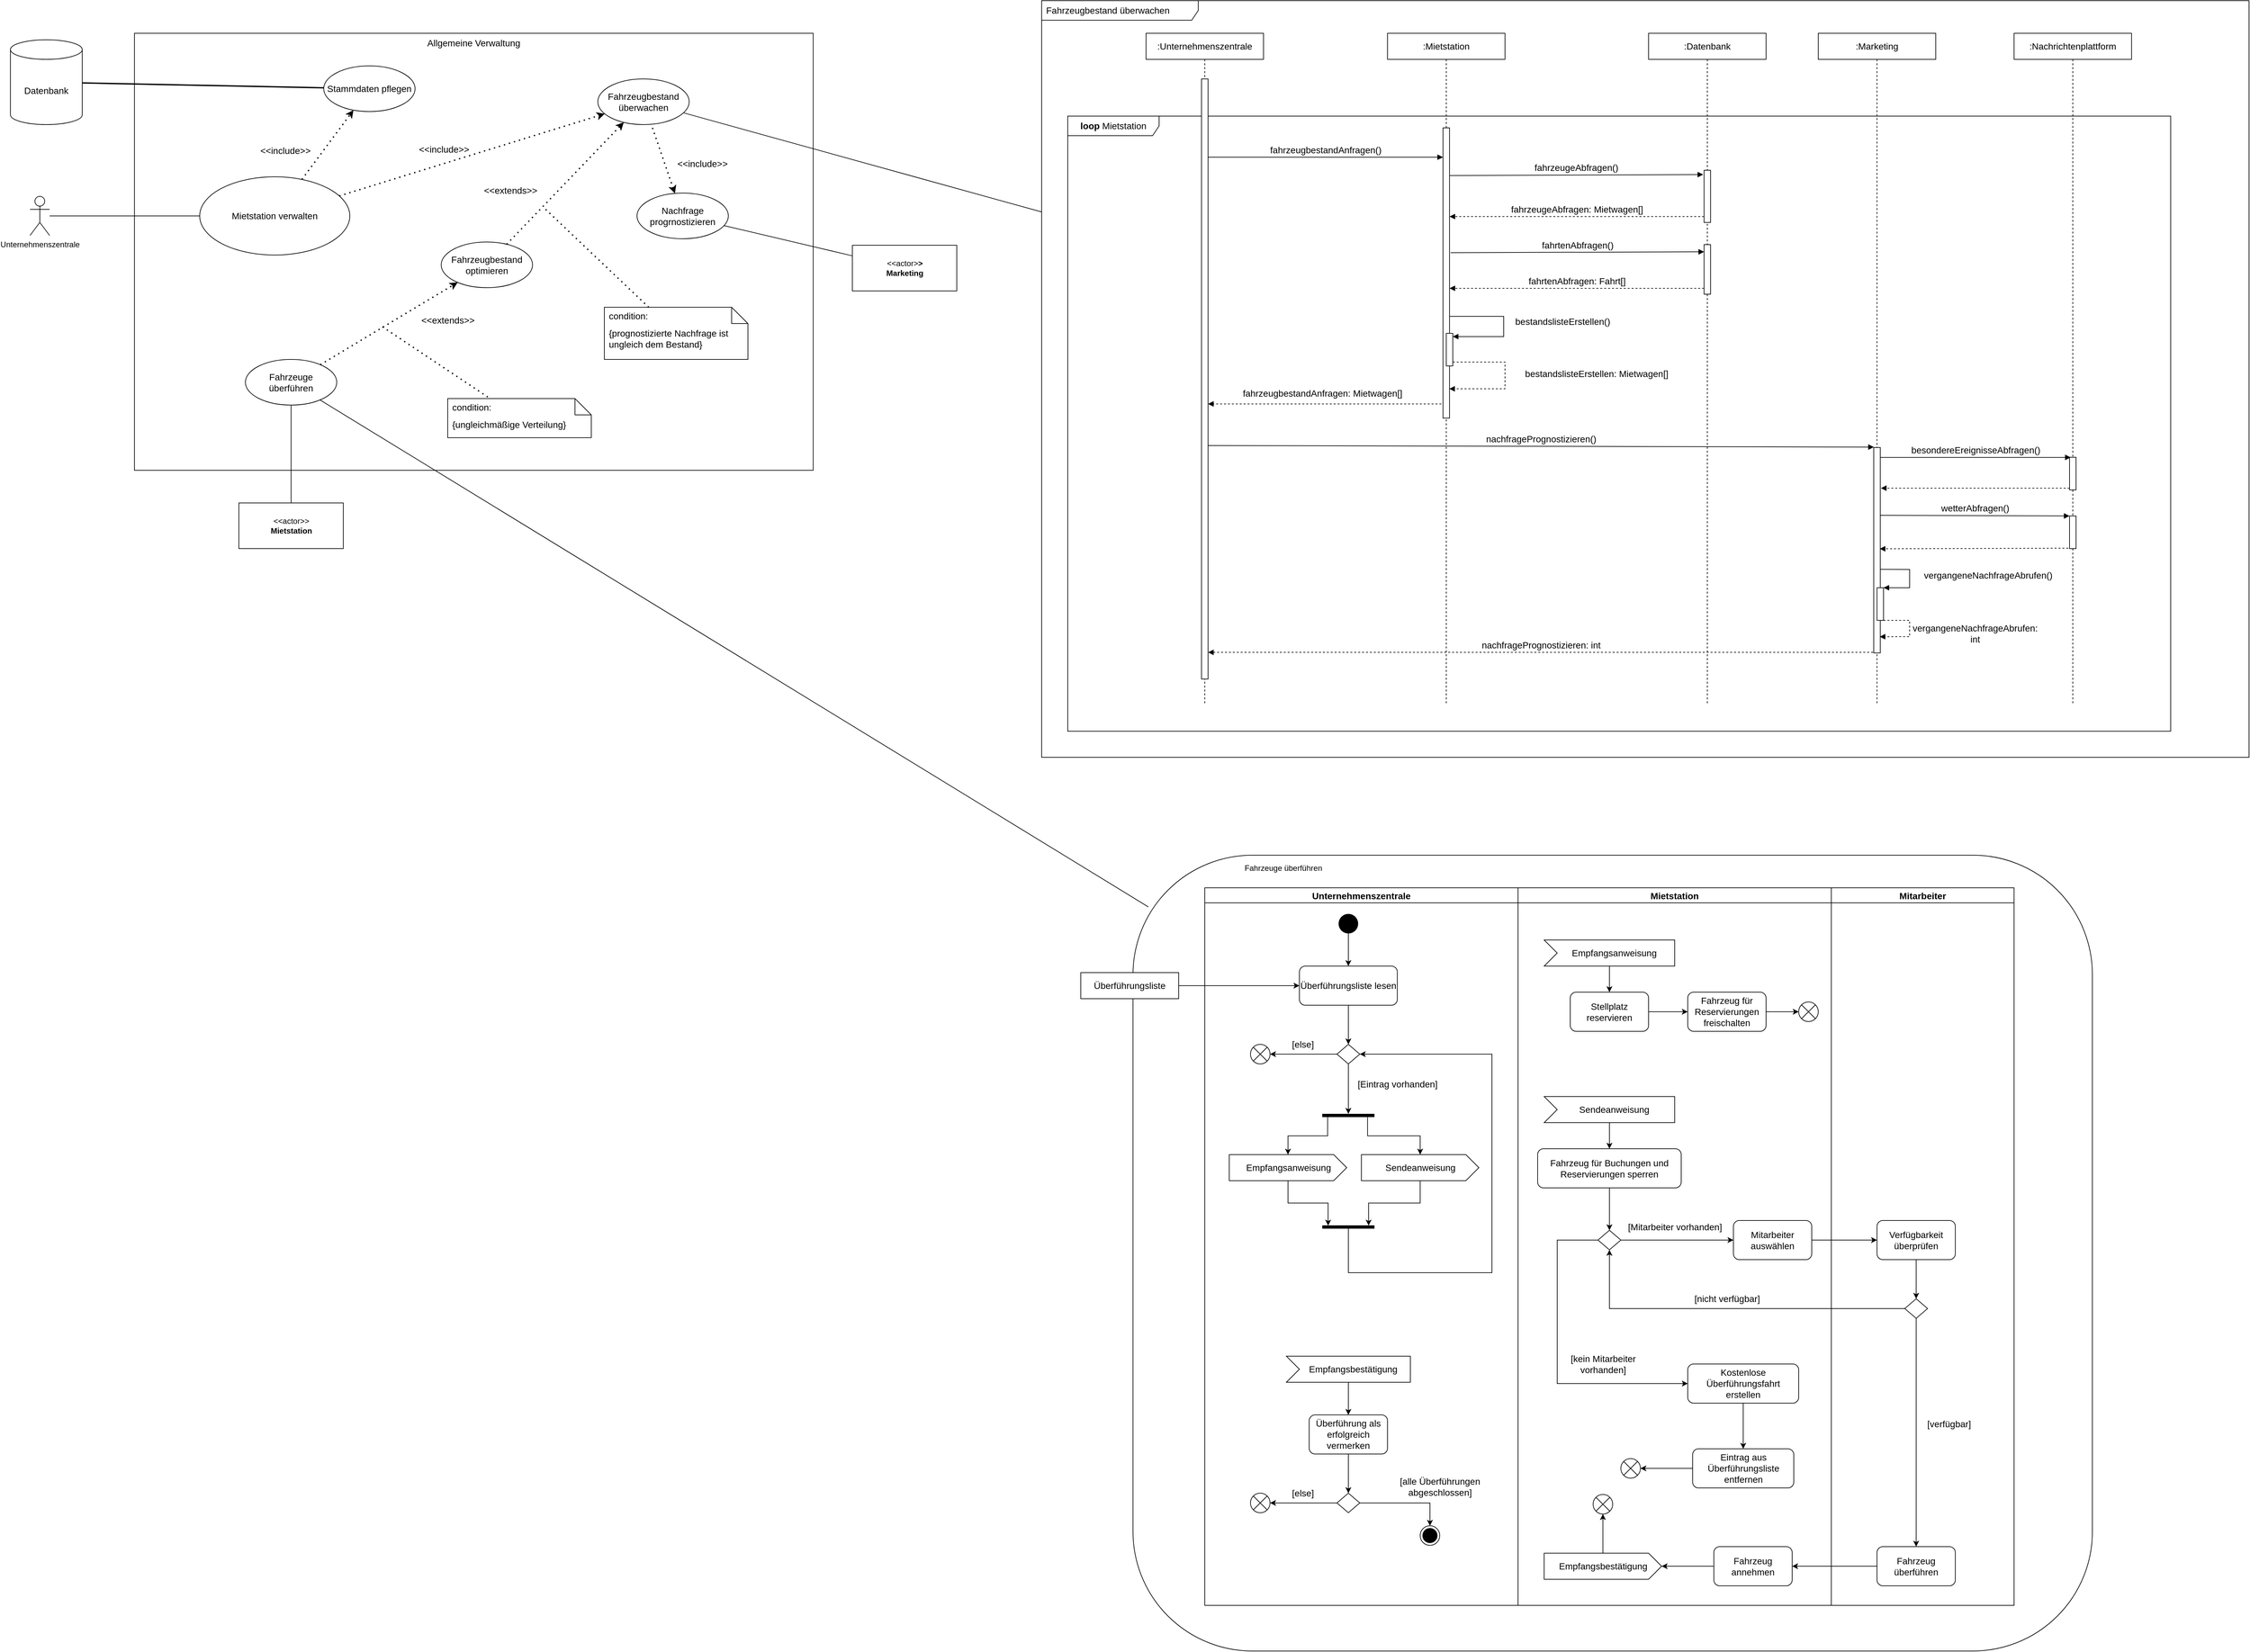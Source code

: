 <mxfile>
    <diagram id="T9YhzOFRz3ybyIc2CFFb" name="Page-1">
        <mxGraphModel dx="6564" dy="3512" grid="1" gridSize="10" guides="1" tooltips="1" connect="1" arrows="1" fold="1" page="1" pageScale="1" pageWidth="3500" pageHeight="2600" math="0" shadow="0">
            <root>
                <mxCell id="0"/>
                <mxCell id="1" parent="0"/>
                <mxCell id="2" value="" style="rounded=1;whiteSpace=wrap;html=1;" parent="1" vertex="1">
                    <mxGeometry x="1770" y="1350" width="1470" height="1220" as="geometry"/>
                </mxCell>
                <mxCell id="yq6vvfXI3uli9TNve_ER-16" value="Fahrzeugbestand überwachen" style="shape=umlFrame;whiteSpace=wrap;html=1;width=240;height=30;boundedLbl=1;verticalAlign=middle;align=left;spacingLeft=5;fontSize=14;" parent="1" vertex="1">
                    <mxGeometry x="1630" y="40" width="1850" height="1160" as="geometry"/>
                </mxCell>
                <mxCell id="yq6vvfXI3uli9TNve_ER-29" value="&lt;b&gt;loop&lt;/b&gt; Mietstation" style="shape=umlFrame;whiteSpace=wrap;html=1;fontSize=14;width=140;height=30;" parent="1" vertex="1">
                    <mxGeometry x="1670" y="217" width="1690" height="943" as="geometry"/>
                </mxCell>
                <mxCell id="vpkyE2I-De3JcrigjXew-1" value="Unternehmenszentrale" style="shape=umlActor;verticalLabelPosition=bottom;verticalAlign=top;html=1;" parent="1" vertex="1">
                    <mxGeometry x="80" y="340" width="30" height="60" as="geometry"/>
                </mxCell>
                <mxCell id="vpkyE2I-De3JcrigjXew-2" value="Allgemeine Verwaltung" style="rounded=0;whiteSpace=wrap;html=1;verticalAlign=top;fontSize=14;" parent="1" vertex="1">
                    <mxGeometry x="240" y="90" width="1040" height="670" as="geometry"/>
                </mxCell>
                <mxCell id="vpkyE2I-De3JcrigjXew-8" value="Stammdaten pflegen" style="ellipse;whiteSpace=wrap;html=1;fontSize=14;" parent="1" vertex="1">
                    <mxGeometry x="530" y="140" width="140" height="70" as="geometry"/>
                </mxCell>
                <mxCell id="vpkyE2I-De3JcrigjXew-9" value="" style="endArrow=none;html=1;rounded=0;fontSize=14;endFill=0;" parent="1" source="vpkyE2I-De3JcrigjXew-1" target="vpkyE2I-De3JcrigjXew-19" edge="1">
                    <mxGeometry width="50" height="50" relative="1" as="geometry">
                        <mxPoint x="680" y="440" as="sourcePoint"/>
                        <mxPoint x="300" y="269.861" as="targetPoint"/>
                    </mxGeometry>
                </mxCell>
                <mxCell id="vpkyE2I-De3JcrigjXew-10" value="Fahrzeugbestand überwachen" style="ellipse;whiteSpace=wrap;html=1;fontSize=14;" parent="1" vertex="1">
                    <mxGeometry x="950" y="160" width="140" height="70" as="geometry"/>
                </mxCell>
                <mxCell id="vpkyE2I-De3JcrigjXew-11" value="Fahrzeugbestand optimieren" style="ellipse;whiteSpace=wrap;html=1;fontSize=14;" parent="1" vertex="1">
                    <mxGeometry x="710" y="410" width="140" height="70" as="geometry"/>
                </mxCell>
                <mxCell id="vpkyE2I-De3JcrigjXew-12" value="Fahrzeuge überführen" style="ellipse;whiteSpace=wrap;html=1;fontSize=14;" parent="1" vertex="1">
                    <mxGeometry x="410" y="590" width="140" height="70" as="geometry"/>
                </mxCell>
                <mxCell id="vpkyE2I-De3JcrigjXew-13" value="&amp;lt;&amp;lt;include&amp;gt;&amp;gt;" style="endArrow=classic;dashed=1;html=1;dashPattern=1 3;strokeWidth=2;rounded=0;fontSize=14;endFill=1;" parent="1" source="vpkyE2I-De3JcrigjXew-19" target="vpkyE2I-De3JcrigjXew-8" edge="1">
                    <mxGeometry x="-0.706" y="48" width="50" height="50" relative="1" as="geometry">
                        <mxPoint x="537.727" y="280" as="sourcePoint"/>
                        <mxPoint x="730" y="440" as="targetPoint"/>
                        <mxPoint x="1" as="offset"/>
                    </mxGeometry>
                </mxCell>
                <mxCell id="vpkyE2I-De3JcrigjXew-14" value="&amp;lt;&amp;lt;include&amp;gt;&amp;gt;" style="endArrow=classic;dashed=1;html=1;dashPattern=1 3;strokeWidth=2;rounded=0;fontSize=14;endFill=1;" parent="1" source="vpkyE2I-De3JcrigjXew-19" target="vpkyE2I-De3JcrigjXew-10" edge="1">
                    <mxGeometry x="-0.183" y="21" width="50" height="50" relative="1" as="geometry">
                        <mxPoint x="610" y="348.133" as="sourcePoint"/>
                        <mxPoint x="730" y="440" as="targetPoint"/>
                        <mxPoint as="offset"/>
                    </mxGeometry>
                </mxCell>
                <mxCell id="vpkyE2I-De3JcrigjXew-16" value="&amp;lt;&amp;lt;extends&amp;gt;&amp;gt;" style="endArrow=classic;dashed=1;html=1;dashPattern=1 3;strokeWidth=2;rounded=0;fontSize=14;endFill=1;" parent="1" source="vpkyE2I-De3JcrigjXew-12" target="vpkyE2I-De3JcrigjXew-11" edge="1">
                    <mxGeometry x="0.65" y="-42" width="50" height="50" relative="1" as="geometry">
                        <mxPoint x="680" y="490" as="sourcePoint"/>
                        <mxPoint x="730" y="440" as="targetPoint"/>
                        <mxPoint as="offset"/>
                    </mxGeometry>
                </mxCell>
                <mxCell id="vpkyE2I-De3JcrigjXew-17" value="&amp;lt;&amp;lt;include&amp;gt;&amp;gt;" style="endArrow=none;dashed=1;html=1;dashPattern=1 3;strokeWidth=2;rounded=0;fontSize=14;startArrow=classic;endFill=0;startFill=1;" parent="1" source="yq6vvfXI3uli9TNve_ER-58" target="vpkyE2I-De3JcrigjXew-10" edge="1">
                    <mxGeometry x="-0.474" y="-54" width="50" height="50" relative="1" as="geometry">
                        <mxPoint x="680" y="490" as="sourcePoint"/>
                        <mxPoint x="596.707" y="420" as="targetPoint"/>
                        <mxPoint as="offset"/>
                    </mxGeometry>
                </mxCell>
                <mxCell id="vpkyE2I-De3JcrigjXew-19" value="Mietstation verwalten" style="ellipse;whiteSpace=wrap;html=1;fontSize=14;" parent="1" vertex="1">
                    <mxGeometry x="340" y="310" width="230" height="120" as="geometry"/>
                </mxCell>
                <mxCell id="vpkyE2I-De3JcrigjXew-20" value="{ungleichmäßige Verteilung}" style="shape=note2;boundedLbl=1;whiteSpace=wrap;html=1;size=25;verticalAlign=top;align=left;spacingLeft=5;fontSize=14;" parent="1" vertex="1">
                    <mxGeometry x="720" y="650" width="220" height="60" as="geometry"/>
                </mxCell>
                <mxCell id="vpkyE2I-De3JcrigjXew-21" value="condition:" style="resizeWidth=1;part=1;strokeColor=none;fillColor=none;align=left;spacingLeft=5;fontSize=14;" parent="vpkyE2I-De3JcrigjXew-20" vertex="1">
                    <mxGeometry width="220" height="25" relative="1" as="geometry"/>
                </mxCell>
                <mxCell id="vpkyE2I-De3JcrigjXew-22" value="" style="endArrow=none;dashed=1;html=1;dashPattern=1 3;strokeWidth=2;rounded=0;fontSize=14;startArrow=none;startFill=0;" parent="1" target="vpkyE2I-De3JcrigjXew-20" edge="1">
                    <mxGeometry width="50" height="50" relative="1" as="geometry">
                        <mxPoint x="620" y="540" as="sourcePoint"/>
                        <mxPoint x="730" y="440" as="targetPoint"/>
                    </mxGeometry>
                </mxCell>
                <mxCell id="vpkyE2I-De3JcrigjXew-23" value="{prognostizierte Nachfrage ist ungleich dem Bestand}" style="shape=note2;boundedLbl=1;whiteSpace=wrap;html=1;size=25;verticalAlign=top;align=left;spacingLeft=5;fontSize=14;" parent="1" vertex="1">
                    <mxGeometry x="960" y="510" width="220" height="80" as="geometry"/>
                </mxCell>
                <mxCell id="vpkyE2I-De3JcrigjXew-24" value="condition:" style="resizeWidth=1;part=1;strokeColor=none;fillColor=none;align=left;spacingLeft=5;fontSize=14;" parent="vpkyE2I-De3JcrigjXew-23" vertex="1">
                    <mxGeometry width="220" height="25" relative="1" as="geometry"/>
                </mxCell>
                <mxCell id="vpkyE2I-De3JcrigjXew-25" value="" style="endArrow=none;dashed=1;html=1;dashPattern=1 3;strokeWidth=2;rounded=0;fontSize=14;" parent="1" target="vpkyE2I-De3JcrigjXew-23" edge="1">
                    <mxGeometry width="50" height="50" relative="1" as="geometry">
                        <mxPoint x="870" y="360" as="sourcePoint"/>
                        <mxPoint x="790" y="480" as="targetPoint"/>
                    </mxGeometry>
                </mxCell>
                <mxCell id="yq6vvfXI3uli9TNve_ER-6" value="&amp;lt;&amp;lt;actor&amp;gt;&amp;gt;&lt;br&gt;&lt;b&gt;Mietstation&lt;/b&gt;" style="text;html=1;align=center;verticalAlign=middle;dashed=0;fillColor=#ffffff;strokeColor=#000000;" parent="1" vertex="1">
                    <mxGeometry x="400" y="810" width="160" height="70" as="geometry"/>
                </mxCell>
                <mxCell id="yq6vvfXI3uli9TNve_ER-11" value="&lt;div&gt;&lt;span&gt;Datenbank&lt;/span&gt;&lt;br&gt;&lt;/div&gt;" style="shape=cylinder3;whiteSpace=wrap;html=1;boundedLbl=1;backgroundOutline=1;size=15;fontSize=14;" parent="1" vertex="1">
                    <mxGeometry x="50" y="100" width="110" height="130" as="geometry"/>
                </mxCell>
                <mxCell id="yq6vvfXI3uli9TNve_ER-12" value="" style="endArrow=none;html=1;strokeWidth=2;rounded=0;fontSize=14;" parent="1" source="yq6vvfXI3uli9TNve_ER-11" target="vpkyE2I-De3JcrigjXew-8" edge="1">
                    <mxGeometry width="50" height="50" relative="1" as="geometry">
                        <mxPoint x="520" y="260" as="sourcePoint"/>
                        <mxPoint x="570" y="210" as="targetPoint"/>
                    </mxGeometry>
                </mxCell>
                <mxCell id="yq6vvfXI3uli9TNve_ER-14" value="" style="endArrow=none;html=1;rounded=0;fontSize=14;" parent="1" source="yq6vvfXI3uli9TNve_ER-16" target="vpkyE2I-De3JcrigjXew-10" edge="1">
                    <mxGeometry width="50" height="50" relative="1" as="geometry">
                        <mxPoint x="1420" y="500" as="sourcePoint"/>
                        <mxPoint x="1470" y="450" as="targetPoint"/>
                    </mxGeometry>
                </mxCell>
                <mxCell id="yq6vvfXI3uli9TNve_ER-18" value=":Unternehmenszentrale" style="shape=umlLifeline;perimeter=lifelinePerimeter;whiteSpace=wrap;html=1;container=1;collapsible=0;recursiveResize=0;outlineConnect=0;lifelineDashed=1;fontSize=14;" parent="1" vertex="1">
                    <mxGeometry x="1790" y="90" width="180" height="1030" as="geometry"/>
                </mxCell>
                <mxCell id="yq6vvfXI3uli9TNve_ER-26" value="" style="html=1;points=[];perimeter=orthogonalPerimeter;fontSize=14;" parent="yq6vvfXI3uli9TNve_ER-18" vertex="1">
                    <mxGeometry x="85" y="70" width="10" height="920" as="geometry"/>
                </mxCell>
                <mxCell id="yq6vvfXI3uli9TNve_ER-19" value=":Mietstation" style="shape=umlLifeline;perimeter=lifelinePerimeter;whiteSpace=wrap;html=1;container=1;collapsible=0;recursiveResize=0;outlineConnect=0;lifelineDashed=1;fontSize=14;" parent="1" vertex="1">
                    <mxGeometry x="2160" y="90" width="180" height="1030" as="geometry"/>
                </mxCell>
                <mxCell id="yq6vvfXI3uli9TNve_ER-27" value="" style="html=1;points=[];perimeter=orthogonalPerimeter;fontSize=14;" parent="yq6vvfXI3uli9TNve_ER-19" vertex="1">
                    <mxGeometry x="85" y="145" width="10" height="445" as="geometry"/>
                </mxCell>
                <mxCell id="yq6vvfXI3uli9TNve_ER-37" value="bestandslisteErstellen()" style="html=1;verticalAlign=bottom;labelBackgroundColor=none;endArrow=block;endFill=1;rounded=0;fontSize=14;" parent="yq6vvfXI3uli9TNve_ER-19" source="yq6vvfXI3uli9TNve_ER-27" target="yq6vvfXI3uli9TNve_ER-40" edge="1">
                    <mxGeometry x="0.059" y="90" width="160" relative="1" as="geometry">
                        <mxPoint x="113" y="434" as="sourcePoint"/>
                        <mxPoint x="113" y="465" as="targetPoint"/>
                        <Array as="points">
                            <mxPoint x="178" y="434"/>
                            <mxPoint x="178" y="465"/>
                        </Array>
                        <mxPoint as="offset"/>
                    </mxGeometry>
                </mxCell>
                <mxCell id="yq6vvfXI3uli9TNve_ER-40" value="" style="html=1;points=[];perimeter=orthogonalPerimeter;fontSize=14;" parent="yq6vvfXI3uli9TNve_ER-19" vertex="1">
                    <mxGeometry x="90" y="460" width="10" height="50" as="geometry"/>
                </mxCell>
                <mxCell id="yq6vvfXI3uli9TNve_ER-41" value="bestandslisteErstellen: Mietwagen[]" style="html=1;verticalAlign=bottom;labelBackgroundColor=none;endArrow=block;endFill=1;dashed=1;rounded=0;fontSize=14;entryX=0.96;entryY=0.899;entryDx=0;entryDy=0;entryPerimeter=0;" parent="yq6vvfXI3uli9TNve_ER-19" source="yq6vvfXI3uli9TNve_ER-40" target="yq6vvfXI3uli9TNve_ER-27" edge="1">
                    <mxGeometry x="0.053" y="140" width="160" relative="1" as="geometry">
                        <mxPoint x="70" y="465" as="sourcePoint"/>
                        <mxPoint x="230" y="465" as="targetPoint"/>
                        <Array as="points">
                            <mxPoint x="180" y="504"/>
                            <mxPoint x="180" y="545"/>
                        </Array>
                        <mxPoint as="offset"/>
                    </mxGeometry>
                </mxCell>
                <mxCell id="yq6vvfXI3uli9TNve_ER-20" value=":Datenbank" style="shape=umlLifeline;perimeter=lifelinePerimeter;whiteSpace=wrap;html=1;container=1;collapsible=0;recursiveResize=0;outlineConnect=0;lifelineDashed=1;fontSize=14;" parent="1" vertex="1">
                    <mxGeometry x="2560" y="90" width="180" height="1030" as="geometry"/>
                </mxCell>
                <mxCell id="yq6vvfXI3uli9TNve_ER-33" value="" style="html=1;points=[];perimeter=orthogonalPerimeter;fontSize=14;" parent="yq6vvfXI3uli9TNve_ER-20" vertex="1">
                    <mxGeometry x="85" y="324" width="10" height="76" as="geometry"/>
                </mxCell>
                <mxCell id="yq6vvfXI3uli9TNve_ER-36" value="fahrtenAbfragen()" style="html=1;verticalAlign=bottom;labelBackgroundColor=none;endArrow=block;endFill=1;rounded=0;fontSize=14;exitX=1.167;exitY=0.43;exitDx=0;exitDy=0;exitPerimeter=0;" parent="yq6vvfXI3uli9TNve_ER-20" edge="1">
                    <mxGeometry width="160" relative="1" as="geometry">
                        <mxPoint x="-303.33" y="336.35" as="sourcePoint"/>
                        <mxPoint x="85" y="335.0" as="targetPoint"/>
                    </mxGeometry>
                </mxCell>
                <mxCell id="yq6vvfXI3uli9TNve_ER-70" value="" style="html=1;points=[];perimeter=orthogonalPerimeter;fontSize=14;" parent="yq6vvfXI3uli9TNve_ER-20" vertex="1">
                    <mxGeometry x="85" y="210" width="10" height="80" as="geometry"/>
                </mxCell>
                <mxCell id="yq6vvfXI3uli9TNve_ER-28" value="fahrzeugbestandAnfragen()" style="html=1;verticalAlign=bottom;labelBackgroundColor=none;endArrow=block;endFill=1;rounded=0;fontSize=14;" parent="1" edge="1">
                    <mxGeometry width="160" relative="1" as="geometry">
                        <mxPoint x="1885" y="280.0" as="sourcePoint"/>
                        <mxPoint x="2245" y="280.0" as="targetPoint"/>
                    </mxGeometry>
                </mxCell>
                <mxCell id="yq6vvfXI3uli9TNve_ER-32" value="fahrzeugeAbfragen()" style="html=1;verticalAlign=bottom;labelBackgroundColor=none;endArrow=block;endFill=1;rounded=0;fontSize=14;entryX=-0.133;entryY=0.02;entryDx=0;entryDy=0;entryPerimeter=0;exitX=1;exitY=0.153;exitDx=0;exitDy=0;exitPerimeter=0;" parent="1" edge="1">
                    <mxGeometry width="160" relative="1" as="geometry">
                        <mxPoint x="2255" y="308.085" as="sourcePoint"/>
                        <mxPoint x="2643.67" y="306.6" as="targetPoint"/>
                    </mxGeometry>
                </mxCell>
                <mxCell id="yq6vvfXI3uli9TNve_ER-34" value="fahrzeugeAbfragen: Mietwagen[]" style="html=1;verticalAlign=bottom;labelBackgroundColor=none;endArrow=block;endFill=1;dashed=1;rounded=0;fontSize=14;" parent="1" edge="1">
                    <mxGeometry width="160" relative="1" as="geometry">
                        <mxPoint x="2645" y="371" as="sourcePoint"/>
                        <mxPoint x="2255" y="371" as="targetPoint"/>
                        <Array as="points">
                            <mxPoint x="2370" y="371"/>
                        </Array>
                    </mxGeometry>
                </mxCell>
                <mxCell id="yq6vvfXI3uli9TNve_ER-35" value="fahrtenAbfragen: Fahrt[]" style="html=1;verticalAlign=bottom;labelBackgroundColor=none;endArrow=block;endFill=1;dashed=1;rounded=0;fontSize=14;" parent="1" edge="1">
                    <mxGeometry width="160" relative="1" as="geometry">
                        <mxPoint x="2645" y="481" as="sourcePoint"/>
                        <mxPoint x="2255" y="481" as="targetPoint"/>
                        <Array as="points">
                            <mxPoint x="2330" y="481"/>
                        </Array>
                    </mxGeometry>
                </mxCell>
                <mxCell id="yq6vvfXI3uli9TNve_ER-38" value="" style="html=1;verticalAlign=bottom;labelBackgroundColor=none;endArrow=block;endFill=1;dashed=1;rounded=0;fontSize=14;exitX=-0.25;exitY=0.951;exitDx=0;exitDy=0;exitPerimeter=0;" parent="1" source="yq6vvfXI3uli9TNve_ER-27" target="yq6vvfXI3uli9TNve_ER-26" edge="1">
                    <mxGeometry width="160" relative="1" as="geometry">
                        <mxPoint x="2150" y="420" as="sourcePoint"/>
                        <mxPoint x="2310" y="420" as="targetPoint"/>
                    </mxGeometry>
                </mxCell>
                <mxCell id="yq6vvfXI3uli9TNve_ER-39" value="fahrzeugbestandAnfragen: Mietwagen[]" style="edgeLabel;html=1;align=center;verticalAlign=middle;resizable=0;points=[];fontSize=14;" parent="yq6vvfXI3uli9TNve_ER-38" vertex="1" connectable="0">
                    <mxGeometry x="0.156" y="-1" relative="1" as="geometry">
                        <mxPoint x="24" y="-15" as="offset"/>
                    </mxGeometry>
                </mxCell>
                <mxCell id="yq6vvfXI3uli9TNve_ER-42" value="nachfragePrognostizieren()" style="html=1;verticalAlign=bottom;labelBackgroundColor=none;endArrow=block;endFill=1;rounded=0;fontSize=14;entryX=0.009;entryY=-0.002;entryDx=0;entryDy=0;entryPerimeter=0;" parent="1" target="yq6vvfXI3uli9TNve_ER-44" edge="1">
                    <mxGeometry width="160" relative="1" as="geometry">
                        <mxPoint x="1885" y="722" as="sourcePoint"/>
                        <mxPoint x="2935" y="722" as="targetPoint"/>
                    </mxGeometry>
                </mxCell>
                <mxCell id="yq6vvfXI3uli9TNve_ER-43" value=":Marketing" style="shape=umlLifeline;perimeter=lifelinePerimeter;whiteSpace=wrap;html=1;container=1;collapsible=0;recursiveResize=0;outlineConnect=0;lifelineDashed=1;fontSize=14;" parent="1" vertex="1">
                    <mxGeometry x="2820" y="90" width="180" height="1030" as="geometry"/>
                </mxCell>
                <mxCell id="yq6vvfXI3uli9TNve_ER-44" value="" style="html=1;points=[];perimeter=orthogonalPerimeter;fontSize=14;" parent="yq6vvfXI3uli9TNve_ER-43" vertex="1">
                    <mxGeometry x="85" y="635" width="10" height="315" as="geometry"/>
                </mxCell>
                <mxCell id="yq6vvfXI3uli9TNve_ER-53" value="" style="html=1;points=[];perimeter=orthogonalPerimeter;fontSize=14;" parent="yq6vvfXI3uli9TNve_ER-43" vertex="1">
                    <mxGeometry x="90" y="850" width="10" height="50" as="geometry"/>
                </mxCell>
                <mxCell id="yq6vvfXI3uli9TNve_ER-54" value="vergangeneNachfrageAbrufen()" style="html=1;verticalAlign=bottom;labelBackgroundColor=none;endArrow=block;endFill=1;rounded=0;fontSize=14;exitX=1.039;exitY=0.593;exitDx=0;exitDy=0;exitPerimeter=0;" parent="yq6vvfXI3uli9TNve_ER-43" source="yq6vvfXI3uli9TNve_ER-44" target="yq6vvfXI3uli9TNve_ER-53" edge="1">
                    <mxGeometry x="0.15" y="120" width="160" relative="1" as="geometry">
                        <mxPoint x="100" y="820" as="sourcePoint"/>
                        <mxPoint x="250" y="820" as="targetPoint"/>
                        <Array as="points">
                            <mxPoint x="140" y="822"/>
                            <mxPoint x="140" y="850"/>
                        </Array>
                        <mxPoint as="offset"/>
                    </mxGeometry>
                </mxCell>
                <mxCell id="yq6vvfXI3uli9TNve_ER-55" value="&lt;div&gt;vergangeneNachfrageAbrufen:&lt;/div&gt;&lt;div&gt;int&lt;br&gt;&lt;/div&gt;" style="html=1;verticalAlign=bottom;labelBackgroundColor=none;endArrow=block;endFill=1;dashed=1;rounded=0;fontSize=14;entryX=0.917;entryY=0.921;entryDx=0;entryDy=0;entryPerimeter=0;" parent="yq6vvfXI3uli9TNve_ER-43" source="yq6vvfXI3uli9TNve_ER-53" target="yq6vvfXI3uli9TNve_ER-44" edge="1">
                    <mxGeometry x="0.173" y="101" width="160" relative="1" as="geometry">
                        <mxPoint x="105" y="900" as="sourcePoint"/>
                        <mxPoint x="265" y="900" as="targetPoint"/>
                        <Array as="points">
                            <mxPoint x="140" y="900"/>
                            <mxPoint x="140" y="925"/>
                        </Array>
                        <mxPoint x="100" y="-86" as="offset"/>
                    </mxGeometry>
                </mxCell>
                <mxCell id="yq6vvfXI3uli9TNve_ER-46" value=":Nachrichtenplattform" style="shape=umlLifeline;perimeter=lifelinePerimeter;whiteSpace=wrap;html=1;container=1;collapsible=0;recursiveResize=0;outlineConnect=0;lifelineDashed=1;fontSize=14;" parent="1" vertex="1">
                    <mxGeometry x="3120" y="90" width="180" height="1030" as="geometry"/>
                </mxCell>
                <mxCell id="yq6vvfXI3uli9TNve_ER-47" value="" style="html=1;points=[];perimeter=orthogonalPerimeter;fontSize=14;" parent="yq6vvfXI3uli9TNve_ER-46" vertex="1">
                    <mxGeometry x="85" y="650" width="10" height="50" as="geometry"/>
                </mxCell>
                <mxCell id="yq6vvfXI3uli9TNve_ER-52" value="" style="html=1;points=[];perimeter=orthogonalPerimeter;fontSize=14;" parent="yq6vvfXI3uli9TNve_ER-46" vertex="1">
                    <mxGeometry x="85" y="740" width="10" height="50" as="geometry"/>
                </mxCell>
                <mxCell id="yq6vvfXI3uli9TNve_ER-48" value="besondereEreignisseAbfragen()" style="html=1;verticalAlign=bottom;labelBackgroundColor=none;endArrow=block;endFill=1;rounded=0;fontSize=14;entryX=0.178;entryY=0.004;entryDx=0;entryDy=0;entryPerimeter=0;" parent="1" source="yq6vvfXI3uli9TNve_ER-44" target="yq6vvfXI3uli9TNve_ER-47" edge="1">
                    <mxGeometry width="160" relative="1" as="geometry">
                        <mxPoint x="2950" y="770" as="sourcePoint"/>
                        <mxPoint x="3110" y="770" as="targetPoint"/>
                    </mxGeometry>
                </mxCell>
                <mxCell id="yq6vvfXI3uli9TNve_ER-49" value="" style="html=1;verticalAlign=bottom;labelBackgroundColor=none;endArrow=block;endFill=1;dashed=1;rounded=0;fontSize=14;entryX=1.1;entryY=0.198;entryDx=0;entryDy=0;entryPerimeter=0;" parent="1" source="yq6vvfXI3uli9TNve_ER-47" target="yq6vvfXI3uli9TNve_ER-44" edge="1">
                    <mxGeometry width="160" relative="1" as="geometry">
                        <mxPoint x="3210" y="787.34" as="sourcePoint"/>
                        <mxPoint x="2945" y="787.34" as="targetPoint"/>
                    </mxGeometry>
                </mxCell>
                <mxCell id="yq6vvfXI3uli9TNve_ER-50" value="wetterAbfragen()" style="html=1;verticalAlign=bottom;labelBackgroundColor=none;endArrow=block;endFill=1;rounded=0;fontSize=14;exitX=0.946;exitY=0.33;exitDx=0;exitDy=0;exitPerimeter=0;" parent="1" source="yq6vvfXI3uli9TNve_ER-44" edge="1">
                    <mxGeometry width="160" relative="1" as="geometry">
                        <mxPoint x="2946.04" y="829.96" as="sourcePoint"/>
                        <mxPoint x="3205" y="829.96" as="targetPoint"/>
                    </mxGeometry>
                </mxCell>
                <mxCell id="yq6vvfXI3uli9TNve_ER-51" value="" style="html=1;verticalAlign=bottom;labelBackgroundColor=none;endArrow=block;endFill=1;dashed=1;rounded=0;fontSize=14;exitX=-0.193;exitY=0.886;exitDx=0;exitDy=0;exitPerimeter=0;entryX=0.918;entryY=0.493;entryDx=0;entryDy=0;entryPerimeter=0;" parent="1" target="yq6vvfXI3uli9TNve_ER-44" edge="1">
                    <mxGeometry width="160" relative="1" as="geometry">
                        <mxPoint x="3203.07" y="879.34" as="sourcePoint"/>
                        <mxPoint x="2945" y="879.34" as="targetPoint"/>
                    </mxGeometry>
                </mxCell>
                <mxCell id="yq6vvfXI3uli9TNve_ER-56" value="nachfragePrognostizieren: int" style="html=1;verticalAlign=bottom;labelBackgroundColor=none;endArrow=block;endFill=1;dashed=1;rounded=0;fontSize=14;exitX=-0.1;exitY=0.997;exitDx=0;exitDy=0;exitPerimeter=0;" parent="1" source="yq6vvfXI3uli9TNve_ER-44" target="yq6vvfXI3uli9TNve_ER-26" edge="1">
                    <mxGeometry width="160" relative="1" as="geometry">
                        <mxPoint x="2590" y="850" as="sourcePoint"/>
                        <mxPoint x="2750" y="850" as="targetPoint"/>
                    </mxGeometry>
                </mxCell>
                <mxCell id="yq6vvfXI3uli9TNve_ER-58" value="Nachfrage progrnostizieren" style="ellipse;whiteSpace=wrap;html=1;fontSize=14;" parent="1" vertex="1">
                    <mxGeometry x="1010" y="335" width="140" height="70" as="geometry"/>
                </mxCell>
                <mxCell id="yq6vvfXI3uli9TNve_ER-61" value="" style="endArrow=classic;dashed=1;html=1;dashPattern=1 3;strokeWidth=2;rounded=0;fontSize=14;endFill=1;" parent="1" source="vpkyE2I-De3JcrigjXew-11" target="vpkyE2I-De3JcrigjXew-10" edge="1">
                    <mxGeometry width="50" height="50" relative="1" as="geometry">
                        <mxPoint x="846.531" y="520.99" as="sourcePoint"/>
                        <mxPoint x="973.595" y="259.025" as="targetPoint"/>
                    </mxGeometry>
                </mxCell>
                <mxCell id="yq6vvfXI3uli9TNve_ER-62" value="&amp;lt;&amp;lt;extends&amp;gt;&amp;gt;" style="edgeLabel;html=1;align=center;verticalAlign=middle;resizable=0;points=[];fontSize=14;" parent="yq6vvfXI3uli9TNve_ER-61" vertex="1" connectable="0">
                    <mxGeometry x="-0.104" y="-2" relative="1" as="geometry">
                        <mxPoint x="-76" as="offset"/>
                    </mxGeometry>
                </mxCell>
                <mxCell id="yq6vvfXI3uli9TNve_ER-63" value="&lt;div&gt;&amp;lt;&amp;lt;actor&amp;gt;&lt;b&gt;&amp;gt;&lt;/b&gt;&lt;/div&gt;&lt;div&gt;&lt;b&gt;Marketing&lt;br&gt;&lt;/b&gt;&lt;/div&gt;" style="text;html=1;align=center;verticalAlign=middle;dashed=0;fillColor=#ffffff;strokeColor=#000000;" parent="1" vertex="1">
                    <mxGeometry x="1340" y="415" width="160" height="70" as="geometry"/>
                </mxCell>
                <mxCell id="yq6vvfXI3uli9TNve_ER-65" value="" style="endArrow=none;html=1;rounded=0;fontSize=14;endFill=0;" parent="1" source="yq6vvfXI3uli9TNve_ER-58" target="yq6vvfXI3uli9TNve_ER-63" edge="1">
                    <mxGeometry width="50" height="50" relative="1" as="geometry">
                        <mxPoint x="1140" y="398.75" as="sourcePoint"/>
                        <mxPoint x="1370" y="398.75" as="targetPoint"/>
                    </mxGeometry>
                </mxCell>
                <mxCell id="yq6vvfXI3uli9TNve_ER-66" value="" style="endArrow=none;html=1;rounded=0;fontSize=14;endFill=0;" parent="1" source="vpkyE2I-De3JcrigjXew-12" target="yq6vvfXI3uli9TNve_ER-6" edge="1">
                    <mxGeometry width="50" height="50" relative="1" as="geometry">
                        <mxPoint x="669.998" y="799.996" as="sourcePoint"/>
                        <mxPoint x="1071.84" y="847.565" as="targetPoint"/>
                    </mxGeometry>
                </mxCell>
                <mxCell id="yq6vvfXI3uli9TNve_ER-73" value="" style="endArrow=none;html=1;rounded=0;fontSize=14;exitX=0.016;exitY=0.065;exitDx=0;exitDy=0;exitPerimeter=0;" parent="1" source="2" target="vpkyE2I-De3JcrigjXew-12" edge="1">
                    <mxGeometry width="50" height="50" relative="1" as="geometry">
                        <mxPoint x="1631.038" y="1360" as="sourcePoint"/>
                        <mxPoint x="1810" y="850" as="targetPoint"/>
                    </mxGeometry>
                </mxCell>
                <mxCell id="yq6vvfXI3uli9TNve_ER-74" value="Unternehmenszentrale" style="swimlane;fontSize=14;" parent="1" vertex="1">
                    <mxGeometry x="1880" y="1400" width="480" height="1100" as="geometry"/>
                </mxCell>
                <mxCell id="yq6vvfXI3uli9TNve_ER-77" value="" style="ellipse;fillColor=#000000;strokeColor=none;fontSize=14;" parent="yq6vvfXI3uli9TNve_ER-74" vertex="1">
                    <mxGeometry x="205" y="40" width="30" height="30" as="geometry"/>
                </mxCell>
                <mxCell id="yq6vvfXI3uli9TNve_ER-123" value="[else]" style="edgeStyle=orthogonalEdgeStyle;rounded=0;orthogonalLoop=1;jettySize=auto;html=1;fontSize=14;endArrow=classic;endFill=1;" parent="yq6vvfXI3uli9TNve_ER-74" source="yq6vvfXI3uli9TNve_ER-83" target="yq6vvfXI3uli9TNve_ER-120" edge="1">
                    <mxGeometry x="0.024" y="-15" relative="1" as="geometry">
                        <mxPoint as="offset"/>
                    </mxGeometry>
                </mxCell>
                <mxCell id="yq6vvfXI3uli9TNve_ER-83" value="" style="rhombus;whiteSpace=wrap;html=1;fontSize=14;" parent="yq6vvfXI3uli9TNve_ER-74" vertex="1">
                    <mxGeometry x="202.5" y="240" width="35" height="30" as="geometry"/>
                </mxCell>
                <mxCell id="yq6vvfXI3uli9TNve_ER-105" style="edgeStyle=orthogonalEdgeStyle;rounded=0;orthogonalLoop=1;jettySize=auto;html=1;entryX=0.934;entryY=0.112;entryDx=0;entryDy=0;entryPerimeter=0;fontSize=14;endArrow=classic;endFill=1;" parent="yq6vvfXI3uli9TNve_ER-74" source="yq6vvfXI3uli9TNve_ER-95" target="yq6vvfXI3uli9TNve_ER-104" edge="1">
                    <mxGeometry relative="1" as="geometry"/>
                </mxCell>
                <mxCell id="yq6vvfXI3uli9TNve_ER-95" value="Empfangsanweisung" style="html=1;shape=mxgraph.infographic.ribbonSimple;notch1=0;notch2=20;align=center;verticalAlign=middle;fontSize=14;fontStyle=0;fillColor=#FFFFFF;" parent="yq6vvfXI3uli9TNve_ER-74" vertex="1">
                    <mxGeometry x="37.5" y="409" width="180" height="40" as="geometry"/>
                </mxCell>
                <mxCell id="yq6vvfXI3uli9TNve_ER-102" style="edgeStyle=orthogonalEdgeStyle;rounded=0;orthogonalLoop=1;jettySize=auto;html=1;fontSize=14;endArrow=classic;endFill=1;exitX=0.244;exitY=0.103;exitDx=0;exitDy=0;exitPerimeter=0;" parent="yq6vvfXI3uli9TNve_ER-74" source="yq6vvfXI3uli9TNve_ER-100" target="yq6vvfXI3uli9TNve_ER-95" edge="1">
                    <mxGeometry relative="1" as="geometry"/>
                </mxCell>
                <mxCell id="yq6vvfXI3uli9TNve_ER-103" style="edgeStyle=orthogonalEdgeStyle;rounded=0;orthogonalLoop=1;jettySize=auto;html=1;fontSize=14;endArrow=classic;endFill=1;exitX=-0.033;exitY=0.867;exitDx=0;exitDy=0;exitPerimeter=0;" parent="yq6vvfXI3uli9TNve_ER-74" source="yq6vvfXI3uli9TNve_ER-100" target="yq6vvfXI3uli9TNve_ER-94" edge="1">
                    <mxGeometry relative="1" as="geometry"/>
                </mxCell>
                <mxCell id="yq6vvfXI3uli9TNve_ER-100" value="" style="html=1;points=[];perimeter=orthogonalPerimeter;fillColor=#000000;strokeColor=none;fontSize=14;rotation=-90;" parent="yq6vvfXI3uli9TNve_ER-74" vertex="1">
                    <mxGeometry x="217.5" y="309" width="5" height="80" as="geometry"/>
                </mxCell>
                <mxCell id="yq6vvfXI3uli9TNve_ER-106" style="edgeStyle=orthogonalEdgeStyle;rounded=0;orthogonalLoop=1;jettySize=auto;html=1;entryX=0.94;entryY=0.888;entryDx=0;entryDy=0;entryPerimeter=0;fontSize=14;endArrow=classic;endFill=1;" parent="yq6vvfXI3uli9TNve_ER-74" source="yq6vvfXI3uli9TNve_ER-94" target="yq6vvfXI3uli9TNve_ER-104" edge="1">
                    <mxGeometry relative="1" as="geometry"/>
                </mxCell>
                <mxCell id="yq6vvfXI3uli9TNve_ER-94" value="Sendeanweisung" style="html=1;shape=mxgraph.infographic.ribbonSimple;notch1=0;notch2=20;align=center;verticalAlign=middle;fontSize=14;fontStyle=0;fillColor=#FFFFFF;" parent="yq6vvfXI3uli9TNve_ER-74" vertex="1">
                    <mxGeometry x="240" y="409" width="180" height="40" as="geometry"/>
                </mxCell>
                <mxCell id="yq6vvfXI3uli9TNve_ER-87" style="edgeStyle=orthogonalEdgeStyle;rounded=0;orthogonalLoop=1;jettySize=auto;html=1;fontSize=14;endArrow=classic;endFill=1;" parent="yq6vvfXI3uli9TNve_ER-74" source="yq6vvfXI3uli9TNve_ER-83" target="yq6vvfXI3uli9TNve_ER-100" edge="1">
                    <mxGeometry relative="1" as="geometry">
                        <mxPoint x="220" y="340" as="targetPoint"/>
                    </mxGeometry>
                </mxCell>
                <mxCell id="yq6vvfXI3uli9TNve_ER-88" value="[Eintrag vorhanden]" style="edgeLabel;html=1;align=center;verticalAlign=middle;resizable=0;points=[];fontSize=14;" parent="yq6vvfXI3uli9TNve_ER-87" vertex="1" connectable="0">
                    <mxGeometry x="-0.578" y="1" relative="1" as="geometry">
                        <mxPoint x="74" y="15" as="offset"/>
                    </mxGeometry>
                </mxCell>
                <mxCell id="yq6vvfXI3uli9TNve_ER-104" value="" style="html=1;points=[];perimeter=orthogonalPerimeter;fillColor=#000000;strokeColor=none;fontSize=14;rotation=-90;" parent="yq6vvfXI3uli9TNve_ER-74" vertex="1">
                    <mxGeometry x="217.5" y="480" width="5" height="80" as="geometry"/>
                </mxCell>
                <mxCell id="yq6vvfXI3uli9TNve_ER-113" style="edgeStyle=orthogonalEdgeStyle;rounded=0;orthogonalLoop=1;jettySize=auto;html=1;fontSize=14;endArrow=classic;endFill=1;" parent="yq6vvfXI3uli9TNve_ER-74" source="yq6vvfXI3uli9TNve_ER-104" target="yq6vvfXI3uli9TNve_ER-83" edge="1">
                    <mxGeometry relative="1" as="geometry">
                        <Array as="points">
                            <mxPoint x="220" y="590"/>
                            <mxPoint x="440" y="590"/>
                            <mxPoint x="440" y="255"/>
                        </Array>
                    </mxGeometry>
                </mxCell>
                <mxCell id="yq6vvfXI3uli9TNve_ER-115" style="edgeStyle=orthogonalEdgeStyle;rounded=0;orthogonalLoop=1;jettySize=auto;html=1;fontSize=14;endArrow=classic;endFill=1;" parent="yq6vvfXI3uli9TNve_ER-74" source="yq6vvfXI3uli9TNve_ER-108" target="yq6vvfXI3uli9TNve_ER-114" edge="1">
                    <mxGeometry relative="1" as="geometry"/>
                </mxCell>
                <mxCell id="yq6vvfXI3uli9TNve_ER-108" value="Empfangsbestätigung" style="html=1;shape=mxgraph.infographic.ribbonSimple;notch1=20;notch2=0;align=center;verticalAlign=middle;fontSize=14;fontStyle=0;fillColor=#FFFFFF;flipH=0;spacingRight=0;spacingLeft=14;" parent="yq6vvfXI3uli9TNve_ER-74" vertex="1">
                    <mxGeometry x="125" y="718" width="190" height="40" as="geometry"/>
                </mxCell>
                <mxCell id="yq6vvfXI3uli9TNve_ER-117" value="" style="edgeStyle=orthogonalEdgeStyle;rounded=0;orthogonalLoop=1;jettySize=auto;html=1;fontSize=14;endArrow=classic;endFill=1;" parent="yq6vvfXI3uli9TNve_ER-74" source="yq6vvfXI3uli9TNve_ER-114" edge="1">
                    <mxGeometry relative="1" as="geometry">
                        <mxPoint x="220" y="928" as="targetPoint"/>
                    </mxGeometry>
                </mxCell>
                <mxCell id="yq6vvfXI3uli9TNve_ER-114" value="Überführung als erfolgreich vermerken" style="rounded=1;whiteSpace=wrap;html=1;fontSize=14;" parent="yq6vvfXI3uli9TNve_ER-74" vertex="1">
                    <mxGeometry x="160" y="808" width="120" height="60" as="geometry"/>
                </mxCell>
                <mxCell id="yq6vvfXI3uli9TNve_ER-125" value="[else]" style="edgeStyle=orthogonalEdgeStyle;rounded=0;orthogonalLoop=1;jettySize=auto;html=1;fontSize=14;endArrow=classic;endFill=1;" parent="yq6vvfXI3uli9TNve_ER-74" source="yq6vvfXI3uli9TNve_ER-118" target="yq6vvfXI3uli9TNve_ER-124" edge="1">
                    <mxGeometry x="0.024" y="-15" relative="1" as="geometry">
                        <mxPoint as="offset"/>
                    </mxGeometry>
                </mxCell>
                <mxCell id="yq6vvfXI3uli9TNve_ER-118" value="" style="rhombus;whiteSpace=wrap;html=1;fontSize=14;" parent="yq6vvfXI3uli9TNve_ER-74" vertex="1">
                    <mxGeometry x="202.5" y="928" width="35" height="30" as="geometry"/>
                </mxCell>
                <mxCell id="yq6vvfXI3uli9TNve_ER-120" value="" style="shape=sumEllipse;perimeter=ellipsePerimeter;whiteSpace=wrap;html=1;backgroundOutline=1;fontSize=14;" parent="yq6vvfXI3uli9TNve_ER-74" vertex="1">
                    <mxGeometry x="70" y="240" width="30" height="30" as="geometry"/>
                </mxCell>
                <mxCell id="yq6vvfXI3uli9TNve_ER-124" value="" style="shape=sumEllipse;perimeter=ellipsePerimeter;whiteSpace=wrap;html=1;backgroundOutline=1;fontSize=14;" parent="yq6vvfXI3uli9TNve_ER-74" vertex="1">
                    <mxGeometry x="70" y="928" width="30" height="30" as="geometry"/>
                </mxCell>
                <mxCell id="yq6vvfXI3uli9TNve_ER-126" value="" style="ellipse;html=1;shape=endState;fillColor=#000000;strokeColor=#000000;fontSize=14;" parent="yq6vvfXI3uli9TNve_ER-74" vertex="1">
                    <mxGeometry x="330" y="978" width="30" height="30" as="geometry"/>
                </mxCell>
                <mxCell id="yq6vvfXI3uli9TNve_ER-119" value="&lt;div&gt;[alle Überführungen&lt;/div&gt;&lt;div&gt;abgeschlossen]&lt;/div&gt;" style="edgeStyle=orthogonalEdgeStyle;rounded=0;orthogonalLoop=1;jettySize=auto;html=1;fontSize=14;endArrow=classic;endFill=1;" parent="yq6vvfXI3uli9TNve_ER-74" source="yq6vvfXI3uli9TNve_ER-118" target="yq6vvfXI3uli9TNve_ER-126" edge="1">
                    <mxGeometry x="0.509" y="29" relative="1" as="geometry">
                        <mxPoint x="320" y="978" as="targetPoint"/>
                        <mxPoint x="-14" y="-25" as="offset"/>
                    </mxGeometry>
                </mxCell>
                <mxCell id="yq6vvfXI3uli9TNve_ER-75" value="Mietstation" style="swimlane;fontSize=14;startSize=23;" parent="1" vertex="1">
                    <mxGeometry x="2360" y="1400" width="480" height="1100" as="geometry"/>
                </mxCell>
                <mxCell id="yq6vvfXI3uli9TNve_ER-93" value="Empfangsanweisung" style="html=1;shape=mxgraph.infographic.ribbonSimple;notch1=20;notch2=0;align=center;verticalAlign=middle;fontSize=14;fontStyle=0;fillColor=#FFFFFF;flipH=0;spacingRight=0;spacingLeft=14;" parent="yq6vvfXI3uli9TNve_ER-75" vertex="1">
                    <mxGeometry x="40" y="80" width="200" height="40" as="geometry"/>
                </mxCell>
                <mxCell id="yq6vvfXI3uli9TNve_ER-132" value="" style="edgeStyle=orthogonalEdgeStyle;rounded=0;orthogonalLoop=1;jettySize=auto;html=1;fontSize=14;endArrow=classic;endFill=1;" parent="yq6vvfXI3uli9TNve_ER-75" source="yq6vvfXI3uli9TNve_ER-129" target="yq6vvfXI3uli9TNve_ER-131" edge="1">
                    <mxGeometry relative="1" as="geometry"/>
                </mxCell>
                <mxCell id="yq6vvfXI3uli9TNve_ER-129" value="Stellplatz reservieren" style="rounded=1;whiteSpace=wrap;html=1;fontSize=14;" parent="yq6vvfXI3uli9TNve_ER-75" vertex="1">
                    <mxGeometry x="80" y="160" width="120" height="60" as="geometry"/>
                </mxCell>
                <mxCell id="yq6vvfXI3uli9TNve_ER-128" value="" style="edgeStyle=orthogonalEdgeStyle;rounded=0;orthogonalLoop=1;jettySize=auto;html=1;fontSize=14;endArrow=classic;endFill=1;" parent="yq6vvfXI3uli9TNve_ER-75" source="yq6vvfXI3uli9TNve_ER-93" target="yq6vvfXI3uli9TNve_ER-129" edge="1">
                    <mxGeometry relative="1" as="geometry">
                        <mxPoint x="140" y="190" as="targetPoint"/>
                    </mxGeometry>
                </mxCell>
                <mxCell id="yq6vvfXI3uli9TNve_ER-134" style="edgeStyle=orthogonalEdgeStyle;rounded=0;orthogonalLoop=1;jettySize=auto;html=1;fontSize=14;endArrow=classic;endFill=1;" parent="yq6vvfXI3uli9TNve_ER-75" source="yq6vvfXI3uli9TNve_ER-131" target="yq6vvfXI3uli9TNve_ER-133" edge="1">
                    <mxGeometry relative="1" as="geometry"/>
                </mxCell>
                <mxCell id="yq6vvfXI3uli9TNve_ER-131" value="Fahrzeug für Reservierungen freischalten" style="whiteSpace=wrap;html=1;fontSize=14;rounded=1;" parent="yq6vvfXI3uli9TNve_ER-75" vertex="1">
                    <mxGeometry x="260" y="160" width="120" height="60" as="geometry"/>
                </mxCell>
                <mxCell id="yq6vvfXI3uli9TNve_ER-133" value="" style="shape=sumEllipse;perimeter=ellipsePerimeter;whiteSpace=wrap;html=1;backgroundOutline=1;fontSize=14;" parent="yq6vvfXI3uli9TNve_ER-75" vertex="1">
                    <mxGeometry x="430" y="175" width="30" height="30" as="geometry"/>
                </mxCell>
                <mxCell id="yq6vvfXI3uli9TNve_ER-135" value="Sendeanweisung" style="html=1;shape=mxgraph.infographic.ribbonSimple;notch1=20;notch2=0;align=center;verticalAlign=middle;fontSize=14;fontStyle=0;fillColor=#FFFFFF;flipH=0;spacingRight=0;spacingLeft=14;" parent="yq6vvfXI3uli9TNve_ER-75" vertex="1">
                    <mxGeometry x="40" y="320" width="200" height="40" as="geometry"/>
                </mxCell>
                <mxCell id="yq6vvfXI3uli9TNve_ER-138" value="Fahrzeug für Buchungen und Reservierungen sperren" style="rounded=1;whiteSpace=wrap;html=1;fontSize=14;" parent="yq6vvfXI3uli9TNve_ER-75" vertex="1">
                    <mxGeometry x="30" y="400" width="220" height="60" as="geometry"/>
                </mxCell>
                <mxCell id="yq6vvfXI3uli9TNve_ER-137" value="" style="edgeStyle=orthogonalEdgeStyle;rounded=0;orthogonalLoop=1;jettySize=auto;html=1;fontSize=14;endArrow=classic;endFill=1;" parent="yq6vvfXI3uli9TNve_ER-75" source="yq6vvfXI3uli9TNve_ER-135" target="yq6vvfXI3uli9TNve_ER-138" edge="1">
                    <mxGeometry relative="1" as="geometry">
                        <mxPoint x="140" y="430" as="targetPoint"/>
                    </mxGeometry>
                </mxCell>
                <mxCell id="yq6vvfXI3uli9TNve_ER-140" value="" style="edgeStyle=orthogonalEdgeStyle;rounded=0;orthogonalLoop=1;jettySize=auto;html=1;fontSize=14;endArrow=classic;endFill=1;entryX=0.5;entryY=0;entryDx=0;entryDy=0;" parent="yq6vvfXI3uli9TNve_ER-75" source="yq6vvfXI3uli9TNve_ER-138" target="yq6vvfXI3uli9TNve_ER-146" edge="1">
                    <mxGeometry relative="1" as="geometry"/>
                </mxCell>
                <mxCell id="yq6vvfXI3uli9TNve_ER-146" value="" style="rhombus;whiteSpace=wrap;html=1;fontSize=14;" parent="yq6vvfXI3uli9TNve_ER-75" vertex="1">
                    <mxGeometry x="122.5" y="525" width="35" height="30" as="geometry"/>
                </mxCell>
                <mxCell id="yq6vvfXI3uli9TNve_ER-139" value="Mitarbeiter auswählen" style="whiteSpace=wrap;html=1;fontSize=14;rounded=1;" parent="yq6vvfXI3uli9TNve_ER-75" vertex="1">
                    <mxGeometry x="330" y="510" width="120" height="60" as="geometry"/>
                </mxCell>
                <mxCell id="yq6vvfXI3uli9TNve_ER-147" value="[Mitarbeiter vorhanden]" style="edgeStyle=orthogonalEdgeStyle;rounded=0;orthogonalLoop=1;jettySize=auto;html=1;fontSize=14;endArrow=classic;endFill=1;" parent="yq6vvfXI3uli9TNve_ER-75" source="yq6vvfXI3uli9TNve_ER-146" target="yq6vvfXI3uli9TNve_ER-139" edge="1">
                    <mxGeometry x="-0.043" y="20" relative="1" as="geometry">
                        <mxPoint as="offset"/>
                    </mxGeometry>
                </mxCell>
                <mxCell id="yq6vvfXI3uli9TNve_ER-163" style="edgeStyle=orthogonalEdgeStyle;rounded=0;orthogonalLoop=1;jettySize=auto;html=1;fontSize=14;endArrow=classic;endFill=1;" parent="yq6vvfXI3uli9TNve_ER-75" source="yq6vvfXI3uli9TNve_ER-154" target="yq6vvfXI3uli9TNve_ER-165" edge="1">
                    <mxGeometry relative="1" as="geometry"/>
                </mxCell>
                <mxCell id="yq6vvfXI3uli9TNve_ER-154" value="Empfangsbestätigung" style="html=1;shape=mxgraph.infographic.ribbonSimple;notch1=0;notch2=20;align=center;verticalAlign=middle;fontSize=14;fontStyle=0;fillColor=#FFFFFF;" parent="yq6vvfXI3uli9TNve_ER-75" vertex="1">
                    <mxGeometry x="40" y="1020" width="180" height="40" as="geometry"/>
                </mxCell>
                <mxCell id="yq6vvfXI3uli9TNve_ER-156" style="edgeStyle=orthogonalEdgeStyle;rounded=0;orthogonalLoop=1;jettySize=auto;html=1;fontSize=14;endArrow=classic;endFill=1;" parent="yq6vvfXI3uli9TNve_ER-75" source="yq6vvfXI3uli9TNve_ER-155" target="yq6vvfXI3uli9TNve_ER-154" edge="1">
                    <mxGeometry relative="1" as="geometry"/>
                </mxCell>
                <mxCell id="yq6vvfXI3uli9TNve_ER-155" value="Fahrzeug annehmen" style="rounded=1;whiteSpace=wrap;html=1;fontSize=14;" parent="yq6vvfXI3uli9TNve_ER-75" vertex="1">
                    <mxGeometry x="300" y="1010" width="120" height="60" as="geometry"/>
                </mxCell>
                <mxCell id="yq6vvfXI3uli9TNve_ER-161" value="" style="edgeStyle=orthogonalEdgeStyle;rounded=0;orthogonalLoop=1;jettySize=auto;html=1;fontSize=14;endArrow=classic;endFill=1;" parent="yq6vvfXI3uli9TNve_ER-75" source="yq6vvfXI3uli9TNve_ER-159" target="yq6vvfXI3uli9TNve_ER-160" edge="1">
                    <mxGeometry relative="1" as="geometry"/>
                </mxCell>
                <mxCell id="yq6vvfXI3uli9TNve_ER-159" value="Kostenlose Überführungsfahrt erstellen" style="rounded=1;whiteSpace=wrap;html=1;fontSize=14;" parent="yq6vvfXI3uli9TNve_ER-75" vertex="1">
                    <mxGeometry x="260" y="730" width="170" height="60" as="geometry"/>
                </mxCell>
                <mxCell id="yq6vvfXI3uli9TNve_ER-158" value="[kein Mitarbeiter&lt;br&gt;vorhanden]" style="edgeStyle=orthogonalEdgeStyle;rounded=0;orthogonalLoop=1;jettySize=auto;html=1;fontSize=14;endArrow=classic;endFill=1;" parent="yq6vvfXI3uli9TNve_ER-75" source="yq6vvfXI3uli9TNve_ER-146" target="yq6vvfXI3uli9TNve_ER-159" edge="1">
                    <mxGeometry x="0.461" y="30" relative="1" as="geometry">
                        <mxPoint x="50" y="790" as="targetPoint"/>
                        <Array as="points">
                            <mxPoint x="60" y="540"/>
                            <mxPoint x="60" y="760"/>
                        </Array>
                        <mxPoint as="offset"/>
                    </mxGeometry>
                </mxCell>
                <mxCell id="yq6vvfXI3uli9TNve_ER-164" style="edgeStyle=orthogonalEdgeStyle;rounded=0;orthogonalLoop=1;jettySize=auto;html=1;fontSize=14;endArrow=classic;endFill=1;" parent="yq6vvfXI3uli9TNve_ER-75" source="yq6vvfXI3uli9TNve_ER-160" target="yq6vvfXI3uli9TNve_ER-162" edge="1">
                    <mxGeometry relative="1" as="geometry"/>
                </mxCell>
                <mxCell id="yq6vvfXI3uli9TNve_ER-160" value="Eintrag aus Überführungsliste entfernen" style="rounded=1;whiteSpace=wrap;html=1;fontSize=14;" parent="yq6vvfXI3uli9TNve_ER-75" vertex="1">
                    <mxGeometry x="267.5" y="860" width="155" height="60" as="geometry"/>
                </mxCell>
                <mxCell id="yq6vvfXI3uli9TNve_ER-162" value="" style="shape=sumEllipse;perimeter=ellipsePerimeter;whiteSpace=wrap;html=1;backgroundOutline=1;fontSize=14;" parent="yq6vvfXI3uli9TNve_ER-75" vertex="1">
                    <mxGeometry x="157.5" y="875" width="30" height="30" as="geometry"/>
                </mxCell>
                <mxCell id="yq6vvfXI3uli9TNve_ER-165" value="" style="shape=sumEllipse;perimeter=ellipsePerimeter;whiteSpace=wrap;html=1;backgroundOutline=1;fontSize=14;" parent="yq6vvfXI3uli9TNve_ER-75" vertex="1">
                    <mxGeometry x="115" y="930" width="30" height="30" as="geometry"/>
                </mxCell>
                <mxCell id="yq6vvfXI3uli9TNve_ER-76" value="Mitarbeiter" style="swimlane;fontSize=14;" parent="1" vertex="1">
                    <mxGeometry x="2840" y="1400" width="280" height="1100" as="geometry"/>
                </mxCell>
                <mxCell id="yq6vvfXI3uli9TNve_ER-144" style="edgeStyle=orthogonalEdgeStyle;rounded=0;orthogonalLoop=1;jettySize=auto;html=1;fontSize=14;endArrow=classic;endFill=1;" parent="yq6vvfXI3uli9TNve_ER-76" source="yq6vvfXI3uli9TNve_ER-141" target="yq6vvfXI3uli9TNve_ER-143" edge="1">
                    <mxGeometry relative="1" as="geometry"/>
                </mxCell>
                <mxCell id="yq6vvfXI3uli9TNve_ER-141" value="Verfügbarkeit überprüfen" style="rounded=1;whiteSpace=wrap;html=1;fontSize=14;" parent="yq6vvfXI3uli9TNve_ER-76" vertex="1">
                    <mxGeometry x="70" y="510" width="120" height="60" as="geometry"/>
                </mxCell>
                <mxCell id="yq6vvfXI3uli9TNve_ER-153" value="[verfügbar]" style="edgeStyle=orthogonalEdgeStyle;rounded=0;orthogonalLoop=1;jettySize=auto;html=1;fontSize=14;endArrow=classic;endFill=1;" parent="yq6vvfXI3uli9TNve_ER-76" source="yq6vvfXI3uli9TNve_ER-143" target="yq6vvfXI3uli9TNve_ER-152" edge="1">
                    <mxGeometry x="-0.077" y="50" relative="1" as="geometry">
                        <mxPoint as="offset"/>
                    </mxGeometry>
                </mxCell>
                <mxCell id="yq6vvfXI3uli9TNve_ER-143" value="" style="rhombus;whiteSpace=wrap;html=1;fontSize=14;" parent="yq6vvfXI3uli9TNve_ER-76" vertex="1">
                    <mxGeometry x="112.5" y="630" width="35" height="30" as="geometry"/>
                </mxCell>
                <mxCell id="yq6vvfXI3uli9TNve_ER-152" value="Fahrzeug überführen" style="rounded=1;whiteSpace=wrap;html=1;fontSize=14;" parent="yq6vvfXI3uli9TNve_ER-76" vertex="1">
                    <mxGeometry x="70" y="1010" width="120" height="60" as="geometry"/>
                </mxCell>
                <mxCell id="yq6vvfXI3uli9TNve_ER-84" style="edgeStyle=orthogonalEdgeStyle;rounded=0;orthogonalLoop=1;jettySize=auto;html=1;fontSize=14;endArrow=classic;endFill=1;" parent="1" source="yq6vvfXI3uli9TNve_ER-78" target="yq6vvfXI3uli9TNve_ER-83" edge="1">
                    <mxGeometry relative="1" as="geometry"/>
                </mxCell>
                <mxCell id="yq6vvfXI3uli9TNve_ER-78" value="Überführungsliste lesen" style="rounded=1;whiteSpace=wrap;html=1;fontSize=14;" parent="1" vertex="1">
                    <mxGeometry x="2025" y="1520" width="150" height="60" as="geometry"/>
                </mxCell>
                <mxCell id="yq6vvfXI3uli9TNve_ER-82" style="edgeStyle=orthogonalEdgeStyle;rounded=0;orthogonalLoop=1;jettySize=auto;html=1;fontSize=14;endArrow=classic;endFill=1;" parent="1" source="yq6vvfXI3uli9TNve_ER-79" target="yq6vvfXI3uli9TNve_ER-78" edge="1">
                    <mxGeometry relative="1" as="geometry"/>
                </mxCell>
                <mxCell id="yq6vvfXI3uli9TNve_ER-79" value="Überführungsliste" style="rounded=0;whiteSpace=wrap;html=1;fontSize=14;" parent="1" vertex="1">
                    <mxGeometry x="1690" y="1530" width="150" height="40" as="geometry"/>
                </mxCell>
                <mxCell id="yq6vvfXI3uli9TNve_ER-81" value="" style="edgeStyle=orthogonalEdgeStyle;rounded=0;orthogonalLoop=1;jettySize=auto;html=1;fontSize=14;endArrow=classic;endFill=1;" parent="1" source="yq6vvfXI3uli9TNve_ER-77" target="yq6vvfXI3uli9TNve_ER-78" edge="1">
                    <mxGeometry relative="1" as="geometry"/>
                </mxCell>
                <mxCell id="yq6vvfXI3uli9TNve_ER-149" style="edgeStyle=orthogonalEdgeStyle;rounded=0;orthogonalLoop=1;jettySize=auto;html=1;fontSize=14;endArrow=classic;endFill=1;" parent="1" source="yq6vvfXI3uli9TNve_ER-139" target="yq6vvfXI3uli9TNve_ER-141" edge="1">
                    <mxGeometry relative="1" as="geometry"/>
                </mxCell>
                <mxCell id="yq6vvfXI3uli9TNve_ER-151" value="[nicht verfügbar]" style="edgeStyle=orthogonalEdgeStyle;rounded=0;orthogonalLoop=1;jettySize=auto;html=1;fontSize=14;endArrow=classic;endFill=1;" parent="1" source="yq6vvfXI3uli9TNve_ER-143" target="yq6vvfXI3uli9TNve_ER-146" edge="1">
                    <mxGeometry x="0.005" y="-15" relative="1" as="geometry">
                        <mxPoint as="offset"/>
                    </mxGeometry>
                </mxCell>
                <mxCell id="yq6vvfXI3uli9TNve_ER-157" style="edgeStyle=orthogonalEdgeStyle;rounded=0;orthogonalLoop=1;jettySize=auto;html=1;fontSize=14;endArrow=classic;endFill=1;" parent="1" source="yq6vvfXI3uli9TNve_ER-152" target="yq6vvfXI3uli9TNve_ER-155" edge="1">
                    <mxGeometry relative="1" as="geometry"/>
                </mxCell>
                <mxCell id="3" value="Fahrzeuge überführen" style="text;html=1;align=center;verticalAlign=middle;resizable=0;points=[];autosize=1;strokeColor=none;fillColor=none;" parent="1" vertex="1">
                    <mxGeometry x="1935" y="1360" width="130" height="20" as="geometry"/>
                </mxCell>
            </root>
        </mxGraphModel>
    </diagram>
</mxfile>